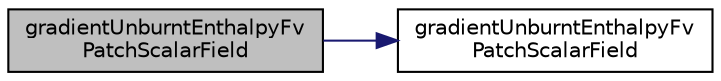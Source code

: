 digraph "gradientUnburntEnthalpyFvPatchScalarField"
{
  bgcolor="transparent";
  edge [fontname="Helvetica",fontsize="10",labelfontname="Helvetica",labelfontsize="10"];
  node [fontname="Helvetica",fontsize="10",shape=record];
  rankdir="LR";
  Node1 [label="gradientUnburntEnthalpyFv\lPatchScalarField",height=0.2,width=0.4,color="black", fillcolor="grey75", style="filled", fontcolor="black"];
  Node1 -> Node2 [color="midnightblue",fontsize="10",style="solid",fontname="Helvetica"];
  Node2 [label="gradientUnburntEnthalpyFv\lPatchScalarField",height=0.2,width=0.4,color="black",URL="$a00940.html#a976f356c7990dbc1490cc8ce64f3eb1e",tooltip="Construct from patch and internal field. "];
}
